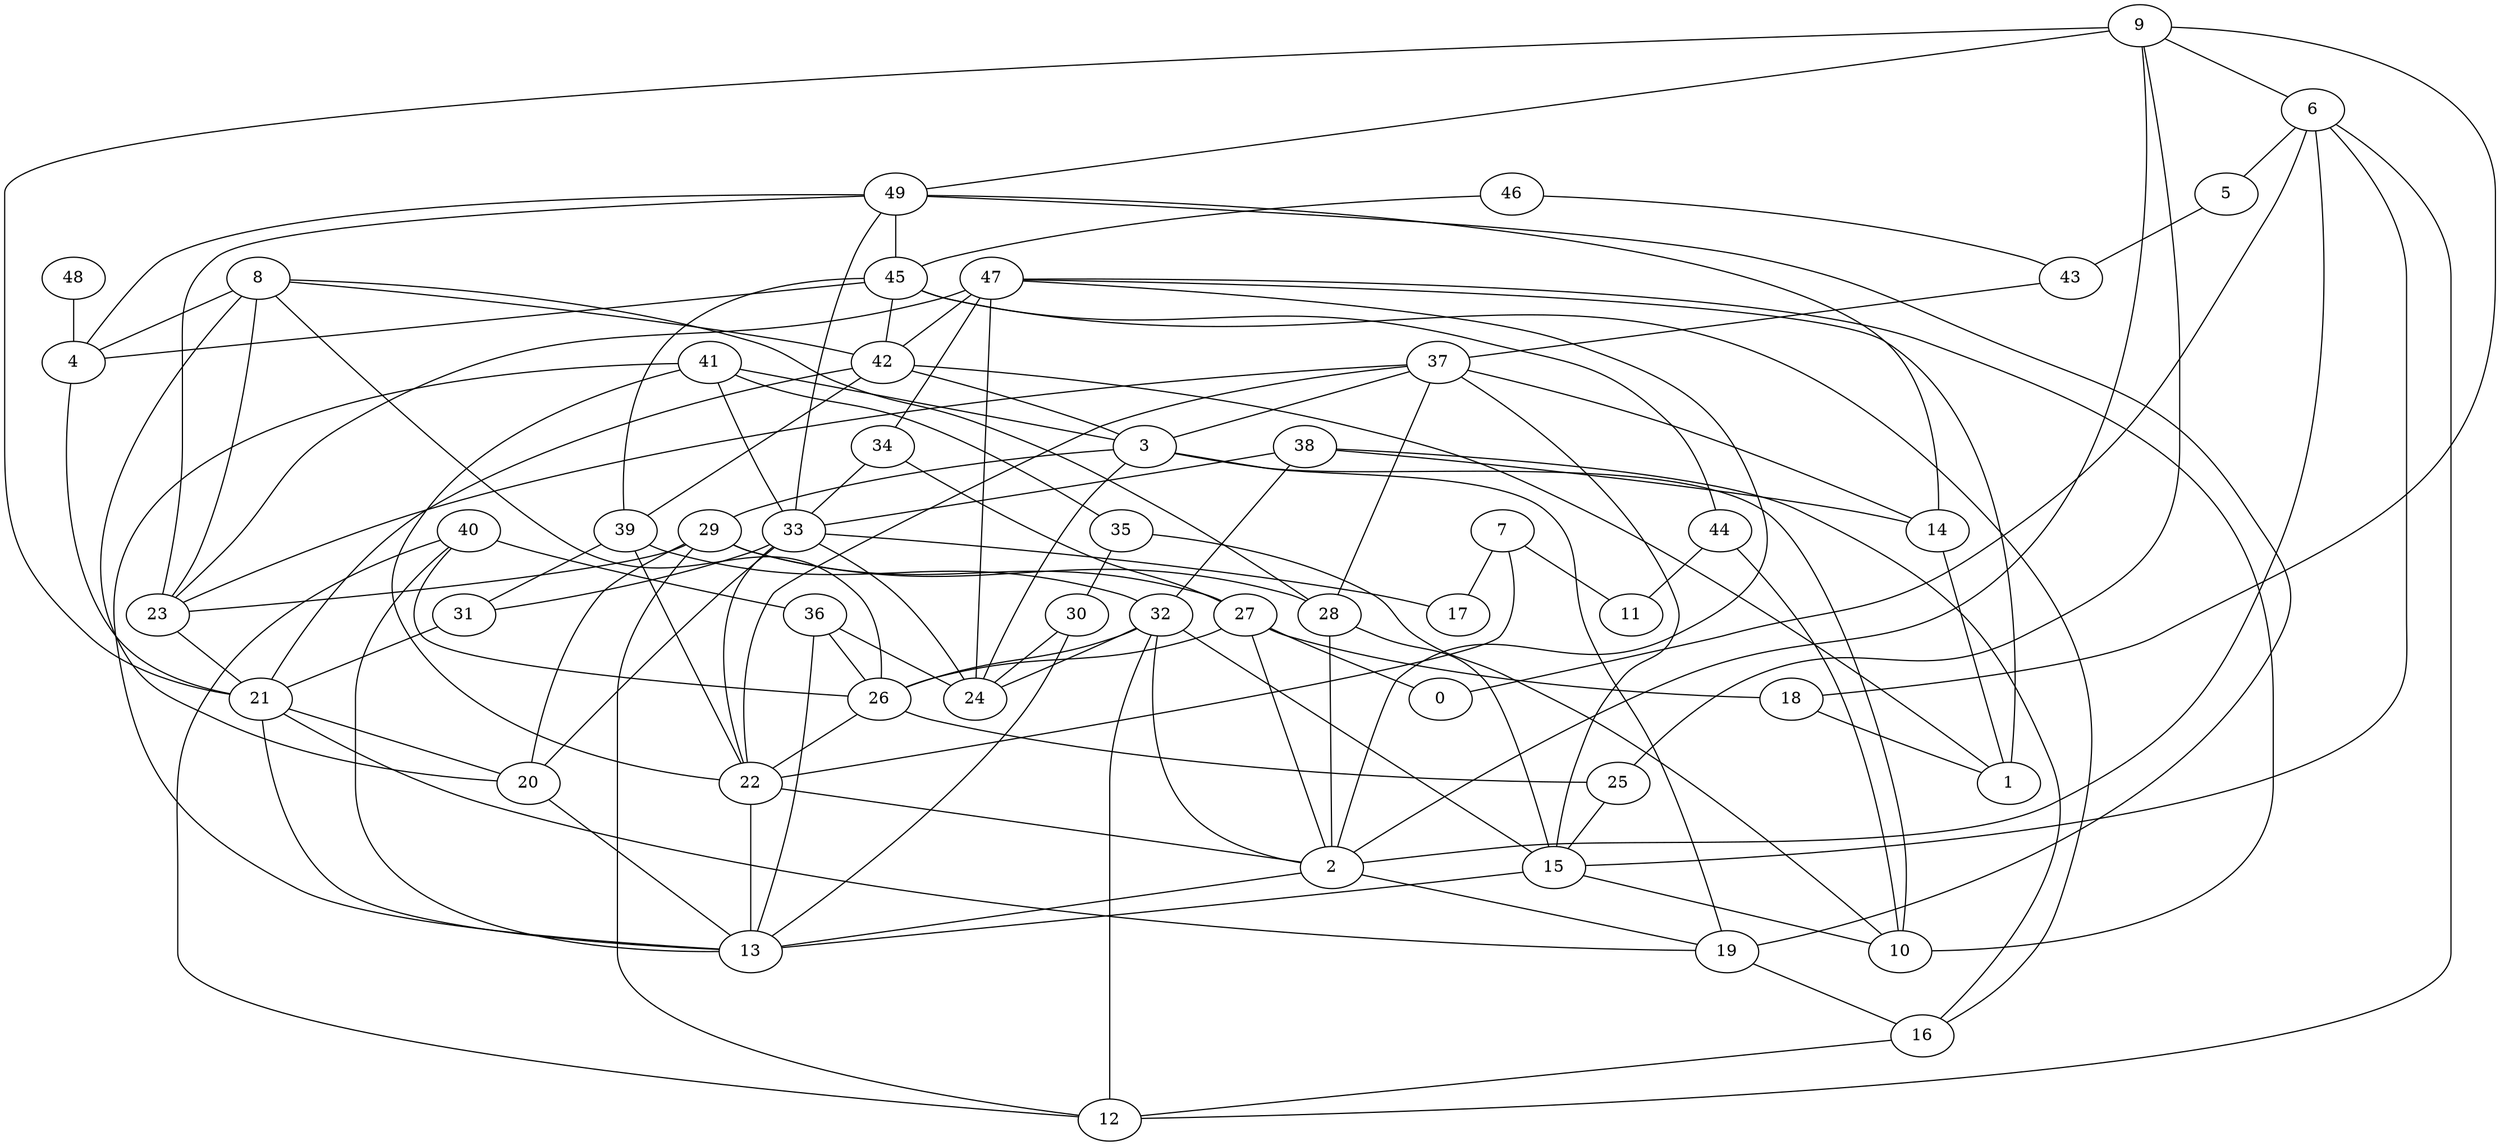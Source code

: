 digraph GG_graph {

subgraph G_graph {
edge [color = black]
"38" -> "33" [dir = none]
"9" -> "6" [dir = none]
"46" -> "43" [dir = none]
"48" -> "4" [dir = none]
"35" -> "30" [dir = none]
"20" -> "13" [dir = none]
"37" -> "14" [dir = none]
"37" -> "23" [dir = none]
"18" -> "1" [dir = none]
"49" -> "4" [dir = none]
"49" -> "19" [dir = none]
"42" -> "21" [dir = none]
"29" -> "12" [dir = none]
"29" -> "28" [dir = none]
"40" -> "13" [dir = none]
"40" -> "26" [dir = none]
"40" -> "12" [dir = none]
"41" -> "3" [dir = none]
"28" -> "2" [dir = none]
"7" -> "17" [dir = none]
"7" -> "11" [dir = none]
"7" -> "22" [dir = none]
"8" -> "28" [dir = none]
"22" -> "2" [dir = none]
"47" -> "23" [dir = none]
"47" -> "10" [dir = none]
"47" -> "42" [dir = none]
"47" -> "34" [dir = none]
"47" -> "1" [dir = none]
"47" -> "2" [dir = none]
"19" -> "16" [dir = none]
"34" -> "27" [dir = none]
"39" -> "22" [dir = none]
"33" -> "31" [dir = none]
"33" -> "24" [dir = none]
"33" -> "22" [dir = none]
"32" -> "12" [dir = none]
"26" -> "25" [dir = none]
"3" -> "10" [dir = none]
"30" -> "24" [dir = none]
"6" -> "5" [dir = none]
"6" -> "0" [dir = none]
"6" -> "15" [dir = none]
"6" -> "2" [dir = none]
"45" -> "44" [dir = none]
"45" -> "42" [dir = none]
"36" -> "26" [dir = none]
"5" -> "43" [dir = none]
"2" -> "19" [dir = none]
"49" -> "23" [dir = none]
"21" -> "19" [dir = none]
"38" -> "14" [dir = none]
"49" -> "33" [dir = none]
"36" -> "13" [dir = none]
"42" -> "1" [dir = none]
"33" -> "17" [dir = none]
"49" -> "14" [dir = none]
"9" -> "18" [dir = none]
"29" -> "27" [dir = none]
"3" -> "24" [dir = none]
"46" -> "45" [dir = none]
"45" -> "16" [dir = none]
"42" -> "39" [dir = none]
"8" -> "42" [dir = none]
"9" -> "49" [dir = none]
"29" -> "20" [dir = none]
"29" -> "23" [dir = none]
"8" -> "4" [dir = none]
"6" -> "12" [dir = none]
"9" -> "21" [dir = none]
"23" -> "21" [dir = none]
"21" -> "13" [dir = none]
"44" -> "11" [dir = none]
"41" -> "13" [dir = none]
"27" -> "2" [dir = none]
"26" -> "22" [dir = none]
"28" -> "15" [dir = none]
"34" -> "33" [dir = none]
"47" -> "24" [dir = none]
"27" -> "26" [dir = none]
"42" -> "3" [dir = none]
"8" -> "26" [dir = none]
"3" -> "19" [dir = none]
"33" -> "20" [dir = none]
"49" -> "45" [dir = none]
"37" -> "28" [dir = none]
"16" -> "12" [dir = none]
"27" -> "18" [dir = none]
"22" -> "13" [dir = none]
"4" -> "21" [dir = none]
"14" -> "1" [dir = none]
"27" -> "0" [dir = none]
"32" -> "2" [dir = none]
"38" -> "16" [dir = none]
"35" -> "10" [dir = none]
"3" -> "29" [dir = none]
"8" -> "20" [dir = none]
"38" -> "32" [dir = none]
"15" -> "10" [dir = none]
"9" -> "2" [dir = none]
"41" -> "35" [dir = none]
"2" -> "13" [dir = none]
"8" -> "23" [dir = none]
"39" -> "32" [dir = none]
"43" -> "37" [dir = none]
"9" -> "25" [dir = none]
"41" -> "33" [dir = none]
"32" -> "24" [dir = none]
"32" -> "15" [dir = none]
"36" -> "24" [dir = none]
"37" -> "3" [dir = none]
"45" -> "4" [dir = none]
"30" -> "13" [dir = none]
"31" -> "21" [dir = none]
"25" -> "15" [dir = none]
"32" -> "26" [dir = none]
"41" -> "22" [dir = none]
"37" -> "22" [dir = none]
"40" -> "36" [dir = none]
"44" -> "10" [dir = none]
"37" -> "15" [dir = none]
"39" -> "31" [dir = none]
"21" -> "20" [dir = none]
"45" -> "39" [dir = none]
"15" -> "13" [dir = none]
}

}
